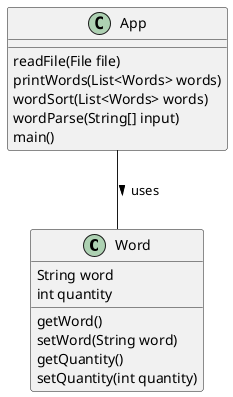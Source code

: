 @startuml
'https://plantuml.com/class-diagram

class Word{
String word
int quantity

getWord()
setWord(String word)
getQuantity()
setQuantity(int quantity)
}

class App{
readFile(File file)
printWords(List<Words> words)
wordSort(List<Words> words)
wordParse(String[] input)
main()
}

App -- Word : > uses
@enduml